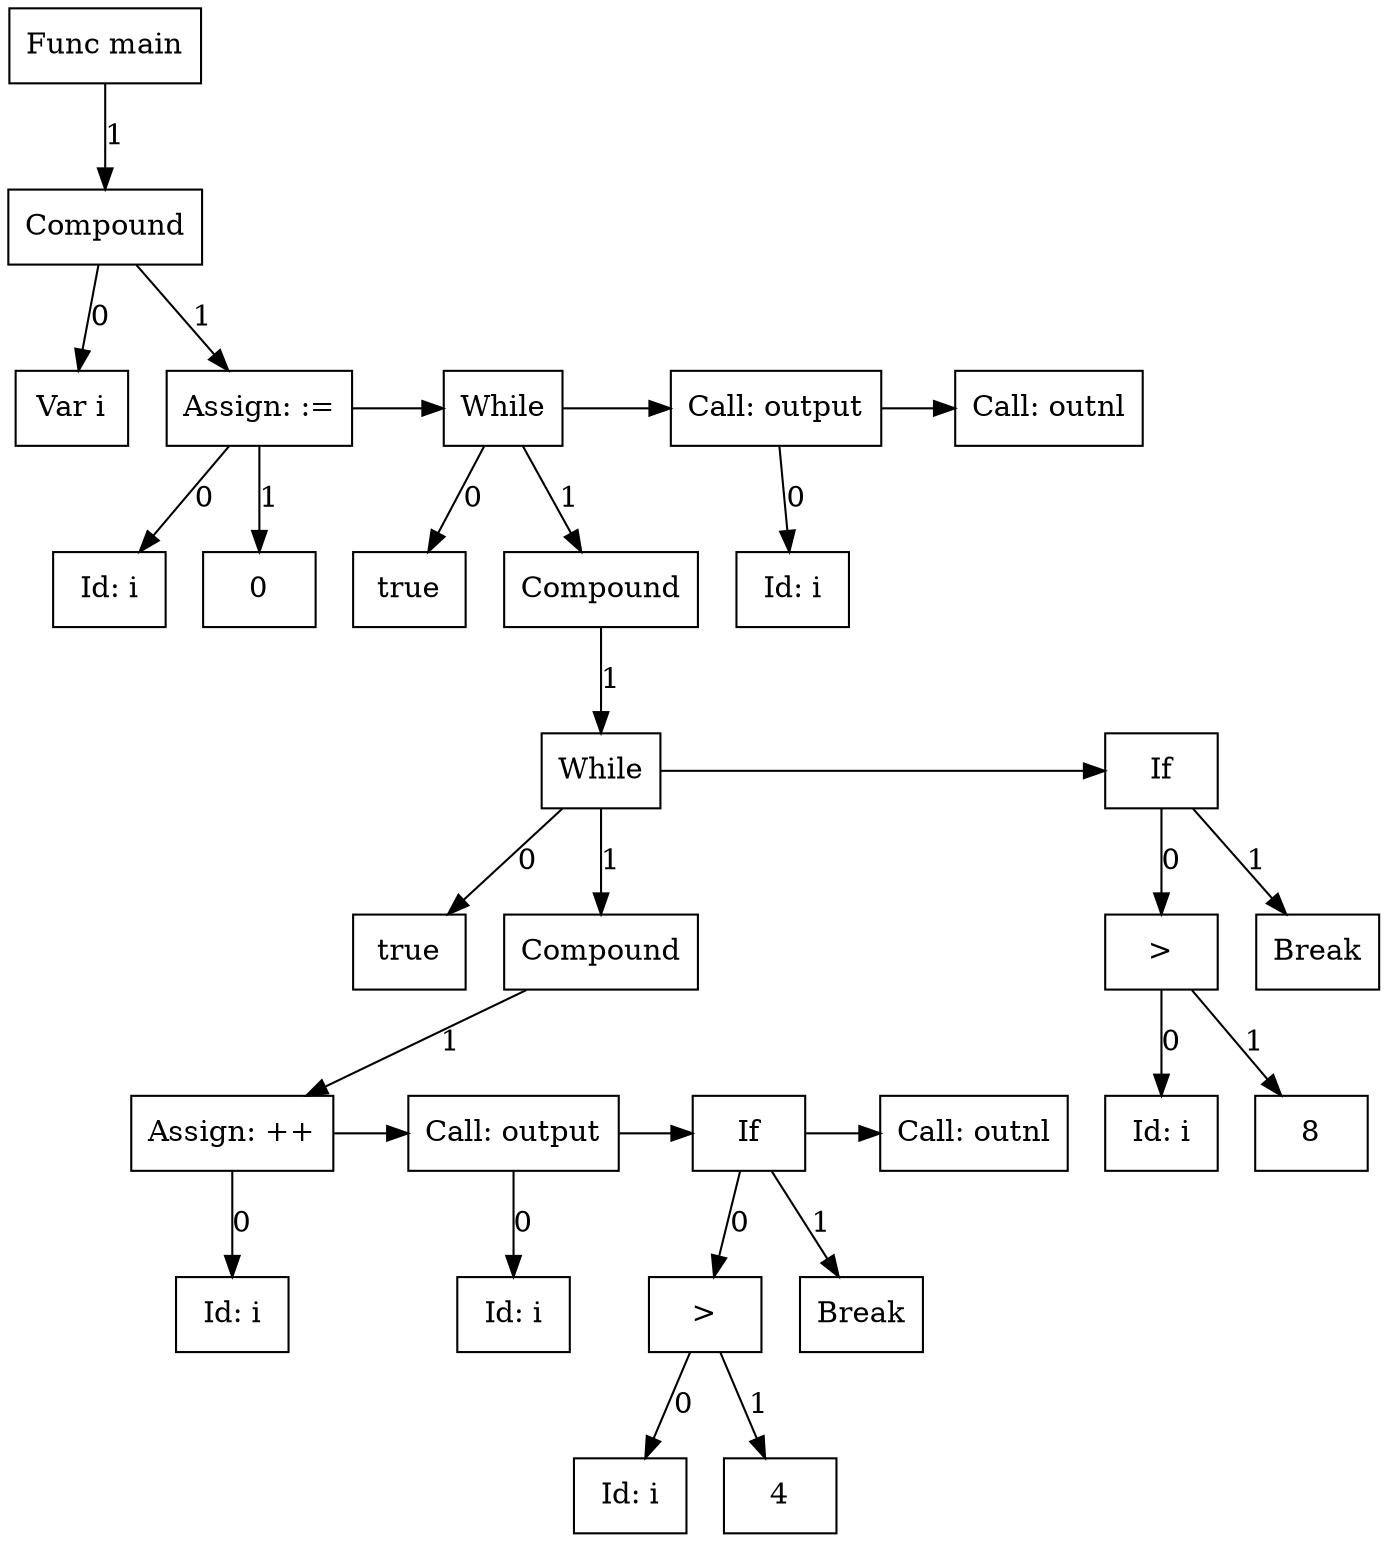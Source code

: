 digraph G {
node29 [label="Func main"; shape=box];
subgraph childNames_29 {
rankdir="LR"; rank="same"; ordering=out
node28 [label="Compound"; shape=box];
}

subgraph childPtrs_29 {
rankdir="TB";
node29 -> node28 [label="1"];
}

subgraph childNames_28 {
rankdir="LR"; rank="same"; ordering=out
node0 [label="Var i"; shape=box];
node3 [label="Assign: :="; shape=box];
}

subgraph childPtrs_28 {
rankdir="TB";
node28 -> node0 [label="0"];
node28 -> node3 [label="1"];
}

subgraph childNames_3 {
rankdir="LR"; rank="same"; ordering=out
node1 [label="Id: i"; shape=box];
node2 [label="0"; shape=box];
}

subgraph childPtrs_3 {
rankdir="TB";
node3 -> node1 [label="0"];
node3 -> node2 [label="1"];
}

subgraph SibNames_3 {
rankdir="LR"; rank="same";
node3 [label="Assign: :="; shape=box];
node24 [label="While"; shape=box];
node26 [label="Call: output"; shape=box];
node27 [label="Call: outnl"; shape=box];
}

subgraph SibPtrs_3 {
rankdir="LR";
node3 -> node24;
node24 -> node26;
node26 -> node27;
}

subgraph childNames_24 {
rankdir="LR"; rank="same"; ordering=out
node4 [label="true"; shape=box];
node23 [label="Compound"; shape=box];
}

subgraph childPtrs_24 {
rankdir="TB";
node24 -> node4 [label="0"];
node24 -> node23 [label="1"];
}

subgraph childNames_23 {
rankdir="LR"; rank="same"; ordering=out
node17 [label="While"; shape=box];
}

subgraph childPtrs_23 {
rankdir="TB";
node23 -> node17 [label="1"];
}

subgraph childNames_17 {
rankdir="LR"; rank="same"; ordering=out
node5 [label="true"; shape=box];
node16 [label="Compound"; shape=box];
}

subgraph childPtrs_17 {
rankdir="TB";
node17 -> node5 [label="0"];
node17 -> node16 [label="1"];
}

subgraph childNames_16 {
rankdir="LR"; rank="same"; ordering=out
node7 [label="Assign: ++"; shape=box];
}

subgraph childPtrs_16 {
rankdir="TB";
node16 -> node7 [label="1"];
}

subgraph childNames_7 {
rankdir="LR"; rank="same"; ordering=out
node6 [label="Id: i"; shape=box];
}

subgraph childPtrs_7 {
rankdir="TB";
node7 -> node6 [label="0"];
}

subgraph SibNames_7 {
rankdir="LR"; rank="same";
node7 [label="Assign: ++"; shape=box];
node9 [label="Call: output"; shape=box];
node14 [label="If"; shape=box];
node15 [label="Call: outnl"; shape=box];
}

subgraph SibPtrs_7 {
rankdir="LR";
node7 -> node9;
node9 -> node14;
node14 -> node15;
}

subgraph childNames_9 {
rankdir="LR"; rank="same"; ordering=out
node8 [label="Id: i"; shape=box];
}

subgraph childPtrs_9 {
rankdir="TB";
node9 -> node8 [label="0"];
}

subgraph childNames_14 {
rankdir="LR"; rank="same"; ordering=out
node12 [label=">"; shape=box];
node13 [label="Break"; shape=box];
}

subgraph childPtrs_14 {
rankdir="TB";
node14 -> node12 [label="0"];
node14 -> node13 [label="1"];
}

subgraph childNames_12 {
rankdir="LR"; rank="same"; ordering=out
node10 [label="Id: i"; shape=box];
node11 [label="4"; shape=box];
}

subgraph childPtrs_12 {
rankdir="TB";
node12 -> node10 [label="0"];
node12 -> node11 [label="1"];
}

subgraph SibNames_17 {
rankdir="LR"; rank="same";
node17 [label="While"; shape=box];
node22 [label="If"; shape=box];
}

subgraph SibPtrs_17 {
rankdir="LR";
node17 -> node22;
}

subgraph childNames_22 {
rankdir="LR"; rank="same"; ordering=out
node20 [label=">"; shape=box];
node21 [label="Break"; shape=box];
}

subgraph childPtrs_22 {
rankdir="TB";
node22 -> node20 [label="0"];
node22 -> node21 [label="1"];
}

subgraph childNames_20 {
rankdir="LR"; rank="same"; ordering=out
node18 [label="Id: i"; shape=box];
node19 [label="8"; shape=box];
}

subgraph childPtrs_20 {
rankdir="TB";
node20 -> node18 [label="0"];
node20 -> node19 [label="1"];
}

subgraph childNames_26 {
rankdir="LR"; rank="same"; ordering=out
node25 [label="Id: i"; shape=box];
}

subgraph childPtrs_26 {
rankdir="TB";
node26 -> node25 [label="0"];
}

}
